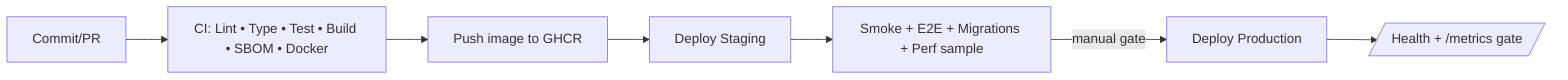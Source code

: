 %% Source: TDD | Section: 12.1 | Heading: 12.1 Pipeline & Promotion Flow
flowchart LR
  A[Commit/PR] --> CI[CI: Lint • Type • Test • Build • SBOM • Docker]
  CI --> REG[Push image to GHCR]
  REG --> STG[Deploy Staging]
  STG --> TESTS[Smoke + E2E + Migrations + Perf sample]
  TESTS -->|manual gate| PRD[Deploy Production]
  PRD --> HCHK[/Health + /metrics gate/]